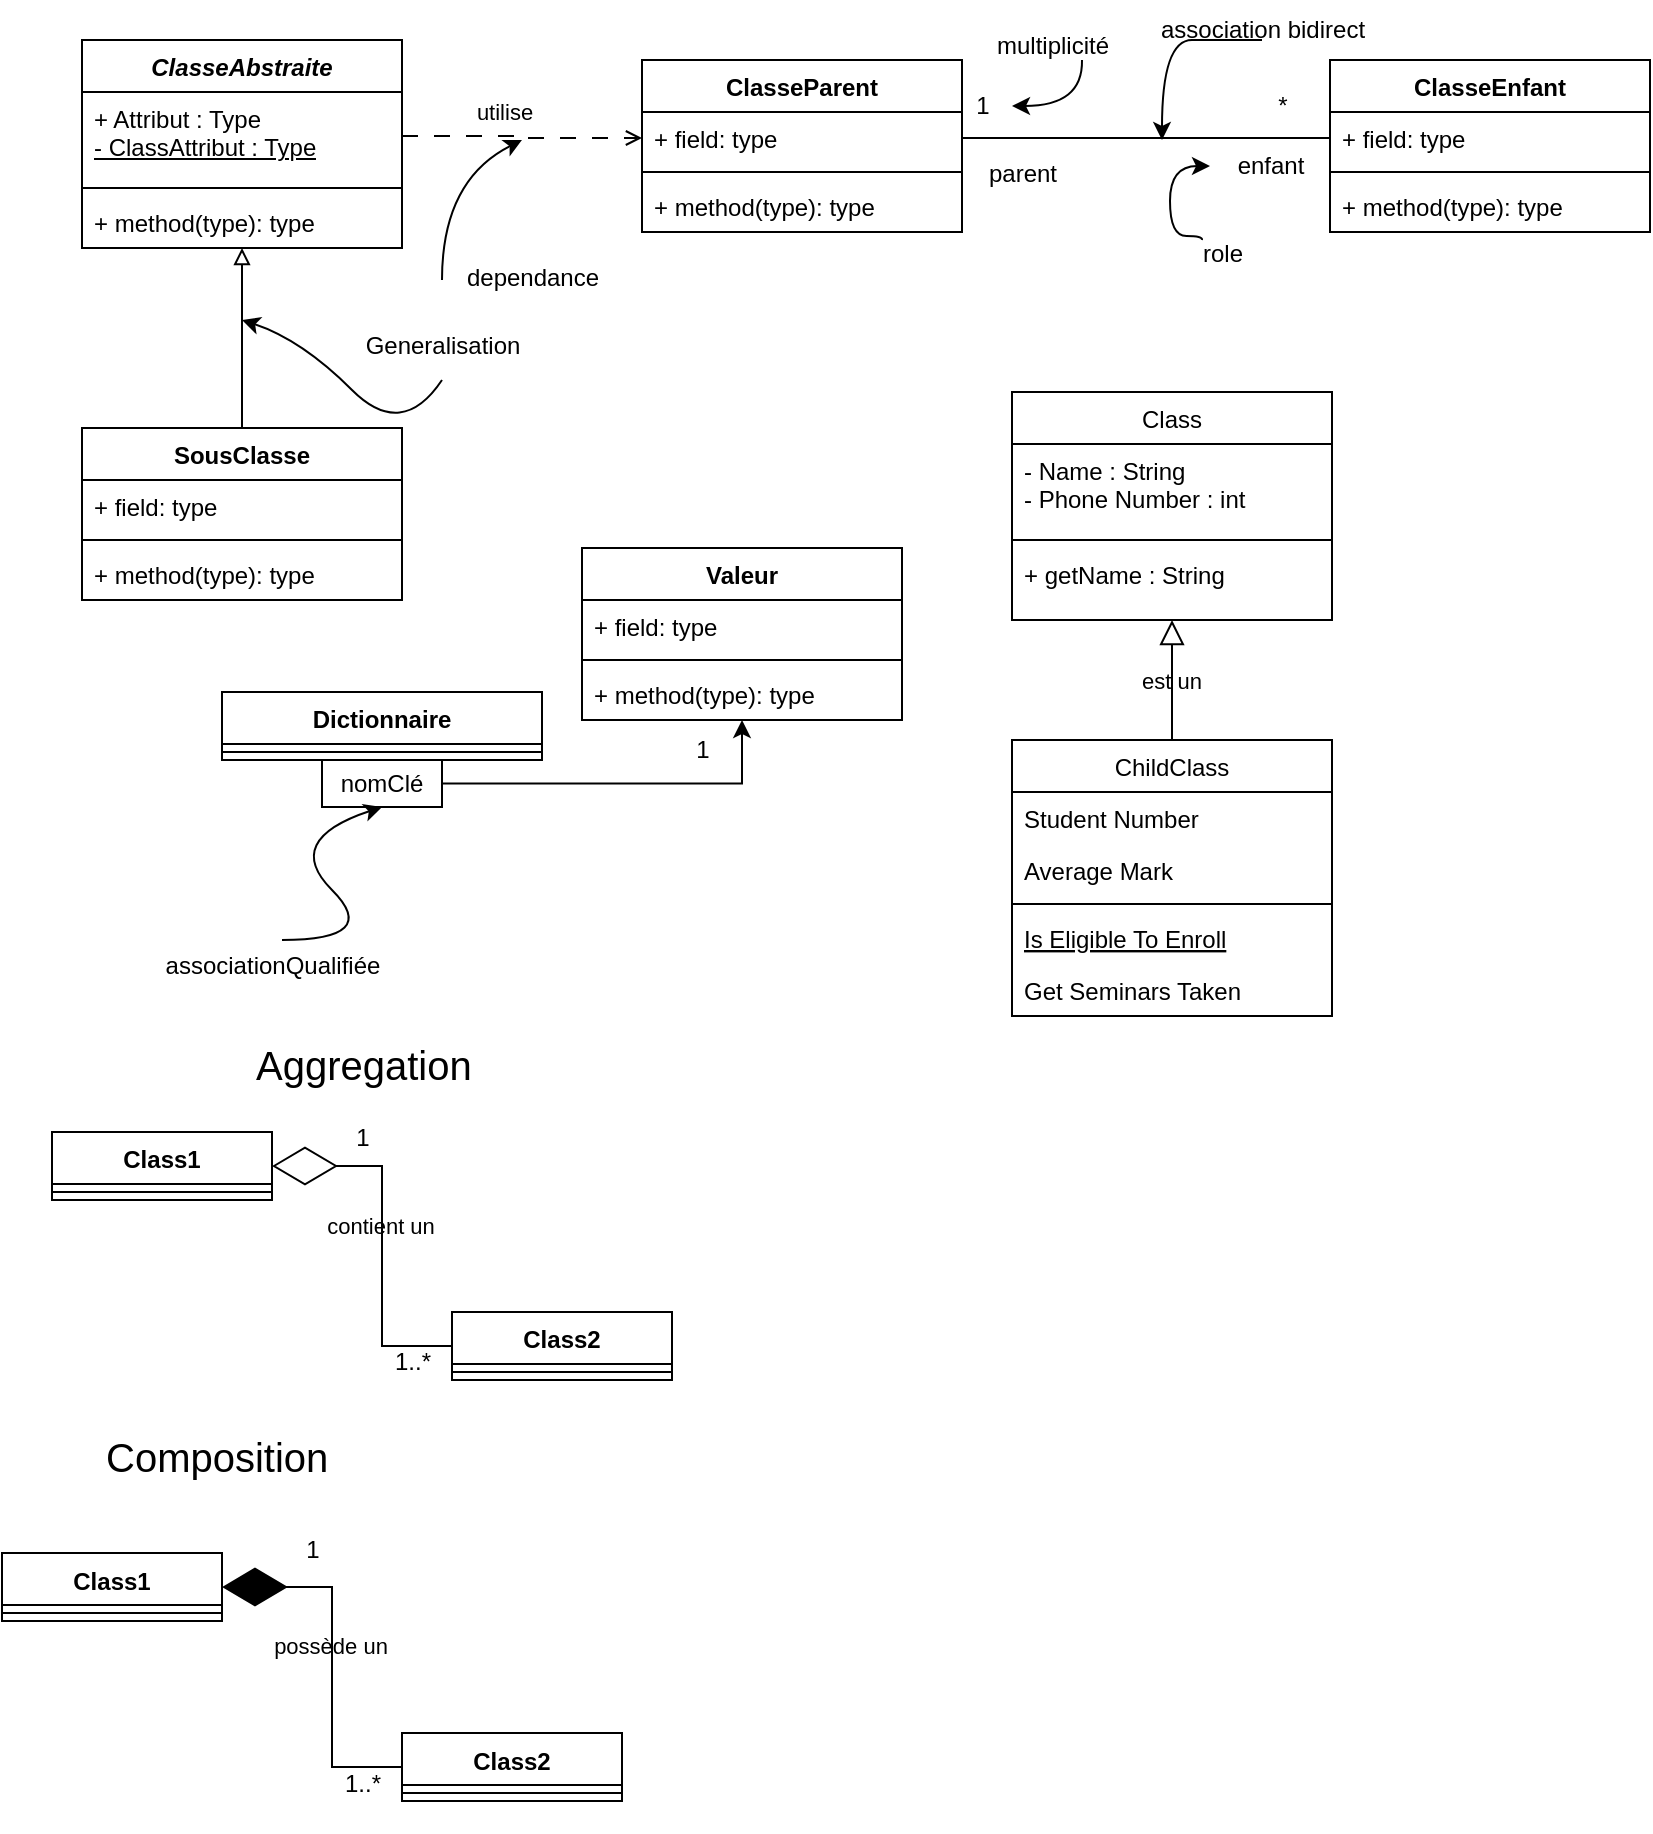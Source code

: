 <mxfile version="24.4.13" type="github">
  <diagram id="C5RBs43oDa-KdzZeNtuy" name="Page-1">
    <mxGraphModel dx="-116" dy="816" grid="1" gridSize="10" guides="1" tooltips="1" connect="1" arrows="1" fold="1" page="1" pageScale="1" pageWidth="827" pageHeight="1169" math="0" shadow="0">
      <root>
        <mxCell id="WIyWlLk6GJQsqaUBKTNV-0" />
        <mxCell id="WIyWlLk6GJQsqaUBKTNV-1" parent="WIyWlLk6GJQsqaUBKTNV-0" />
        <mxCell id="zkfFHV4jXpPFQw0GAbJ--6" value="ChildClass" style="swimlane;fontStyle=0;align=center;verticalAlign=top;childLayout=stackLayout;horizontal=1;startSize=26;horizontalStack=0;resizeParent=1;resizeLast=0;collapsible=1;marginBottom=0;rounded=0;shadow=0;strokeWidth=1;labelBackgroundColor=none;" parent="WIyWlLk6GJQsqaUBKTNV-1" vertex="1">
          <mxGeometry x="1335" y="370" width="160" height="138" as="geometry">
            <mxRectangle x="130" y="380" width="160" height="26" as="alternateBounds" />
          </mxGeometry>
        </mxCell>
        <mxCell id="zkfFHV4jXpPFQw0GAbJ--7" value="Student Number" style="text;align=left;verticalAlign=top;spacingLeft=4;spacingRight=4;overflow=hidden;rotatable=0;points=[[0,0.5],[1,0.5]];portConstraint=eastwest;labelBackgroundColor=none;" parent="zkfFHV4jXpPFQw0GAbJ--6" vertex="1">
          <mxGeometry y="26" width="160" height="26" as="geometry" />
        </mxCell>
        <mxCell id="zkfFHV4jXpPFQw0GAbJ--8" value="Average Mark" style="text;align=left;verticalAlign=top;spacingLeft=4;spacingRight=4;overflow=hidden;rotatable=0;points=[[0,0.5],[1,0.5]];portConstraint=eastwest;rounded=0;shadow=0;html=0;labelBackgroundColor=none;" parent="zkfFHV4jXpPFQw0GAbJ--6" vertex="1">
          <mxGeometry y="52" width="160" height="26" as="geometry" />
        </mxCell>
        <mxCell id="zkfFHV4jXpPFQw0GAbJ--9" value="" style="line;html=1;strokeWidth=1;align=left;verticalAlign=middle;spacingTop=-1;spacingLeft=3;spacingRight=3;rotatable=0;labelPosition=right;points=[];portConstraint=eastwest;labelBackgroundColor=none;" parent="zkfFHV4jXpPFQw0GAbJ--6" vertex="1">
          <mxGeometry y="78" width="160" height="8" as="geometry" />
        </mxCell>
        <mxCell id="zkfFHV4jXpPFQw0GAbJ--10" value="Is Eligible To Enroll" style="text;align=left;verticalAlign=top;spacingLeft=4;spacingRight=4;overflow=hidden;rotatable=0;points=[[0,0.5],[1,0.5]];portConstraint=eastwest;fontStyle=4;labelBackgroundColor=none;" parent="zkfFHV4jXpPFQw0GAbJ--6" vertex="1">
          <mxGeometry y="86" width="160" height="26" as="geometry" />
        </mxCell>
        <mxCell id="zkfFHV4jXpPFQw0GAbJ--11" value="Get Seminars Taken" style="text;align=left;verticalAlign=top;spacingLeft=4;spacingRight=4;overflow=hidden;rotatable=0;points=[[0,0.5],[1,0.5]];portConstraint=eastwest;labelBackgroundColor=none;" parent="zkfFHV4jXpPFQw0GAbJ--6" vertex="1">
          <mxGeometry y="112" width="160" height="26" as="geometry" />
        </mxCell>
        <mxCell id="zkfFHV4jXpPFQw0GAbJ--12" value="est un" style="endArrow=block;endSize=10;endFill=0;shadow=0;strokeWidth=1;rounded=0;curved=0;edgeStyle=elbowEdgeStyle;elbow=vertical;entryX=0.5;entryY=1;entryDx=0;entryDy=0;labelBackgroundColor=none;fontColor=default;" parent="WIyWlLk6GJQsqaUBKTNV-1" source="zkfFHV4jXpPFQw0GAbJ--6" target="9nbhjkckxSPG3qRFSimc-27" edge="1">
          <mxGeometry width="160" relative="1" as="geometry">
            <mxPoint x="1315" y="243" as="sourcePoint" />
            <mxPoint x="1315" y="243" as="targetPoint" />
          </mxGeometry>
        </mxCell>
        <mxCell id="9nbhjkckxSPG3qRFSimc-21" value="Class1" style="swimlane;fontStyle=1;align=center;verticalAlign=top;childLayout=stackLayout;horizontal=1;startSize=26;horizontalStack=0;resizeParent=1;resizeParentMax=0;resizeLast=0;collapsible=1;marginBottom=0;whiteSpace=wrap;html=1;labelBackgroundColor=none;" vertex="1" parent="WIyWlLk6GJQsqaUBKTNV-1">
          <mxGeometry x="855" y="566" width="110" height="34" as="geometry" />
        </mxCell>
        <mxCell id="9nbhjkckxSPG3qRFSimc-23" value="" style="line;strokeWidth=1;fillColor=none;align=left;verticalAlign=middle;spacingTop=-1;spacingLeft=3;spacingRight=3;rotatable=0;labelPosition=right;points=[];portConstraint=eastwest;labelBackgroundColor=none;" vertex="1" parent="9nbhjkckxSPG3qRFSimc-21">
          <mxGeometry y="26" width="110" height="8" as="geometry" />
        </mxCell>
        <mxCell id="9nbhjkckxSPG3qRFSimc-32" style="edgeStyle=orthogonalEdgeStyle;rounded=0;orthogonalLoop=1;jettySize=auto;html=1;entryX=1;entryY=0.5;entryDx=0;entryDy=0;endArrow=diamondThin;endFill=0;strokeWidth=1;endSize=30;labelBackgroundColor=none;fontColor=default;" edge="1" parent="WIyWlLk6GJQsqaUBKTNV-1" source="9nbhjkckxSPG3qRFSimc-25" target="9nbhjkckxSPG3qRFSimc-21">
          <mxGeometry relative="1" as="geometry" />
        </mxCell>
        <mxCell id="9nbhjkckxSPG3qRFSimc-33" value="contient un" style="edgeLabel;html=1;align=center;verticalAlign=middle;resizable=0;points=[];labelBackgroundColor=none;" vertex="1" connectable="0" parent="9nbhjkckxSPG3qRFSimc-32">
          <mxGeometry x="0.059" y="1" relative="1" as="geometry">
            <mxPoint as="offset" />
          </mxGeometry>
        </mxCell>
        <mxCell id="9nbhjkckxSPG3qRFSimc-25" value="Class2" style="swimlane;fontStyle=1;align=center;verticalAlign=top;childLayout=stackLayout;horizontal=1;startSize=26;horizontalStack=0;resizeParent=1;resizeParentMax=0;resizeLast=0;collapsible=1;marginBottom=0;whiteSpace=wrap;html=1;labelBackgroundColor=none;" vertex="1" parent="WIyWlLk6GJQsqaUBKTNV-1">
          <mxGeometry x="1055" y="656" width="110" height="34" as="geometry" />
        </mxCell>
        <mxCell id="9nbhjkckxSPG3qRFSimc-26" value="" style="line;strokeWidth=1;fillColor=none;align=left;verticalAlign=middle;spacingTop=-1;spacingLeft=3;spacingRight=3;rotatable=0;labelPosition=right;points=[];portConstraint=eastwest;labelBackgroundColor=none;" vertex="1" parent="9nbhjkckxSPG3qRFSimc-25">
          <mxGeometry y="26" width="110" height="8" as="geometry" />
        </mxCell>
        <mxCell id="9nbhjkckxSPG3qRFSimc-27" value="Class" style="swimlane;fontStyle=0;align=center;verticalAlign=top;childLayout=stackLayout;horizontal=1;startSize=26;horizontalStack=0;resizeParent=1;resizeLast=0;collapsible=1;marginBottom=0;rounded=0;shadow=0;strokeWidth=1;labelBackgroundColor=none;" vertex="1" parent="WIyWlLk6GJQsqaUBKTNV-1">
          <mxGeometry x="1335" y="196" width="160" height="114" as="geometry">
            <mxRectangle x="130" y="380" width="160" height="26" as="alternateBounds" />
          </mxGeometry>
        </mxCell>
        <mxCell id="9nbhjkckxSPG3qRFSimc-28" value="- Name : String&#xa;- Phone Number : int&#xa;" style="text;align=left;verticalAlign=top;spacingLeft=4;spacingRight=4;overflow=hidden;rotatable=0;points=[[0,0.5],[1,0.5]];portConstraint=eastwest;labelBackgroundColor=none;" vertex="1" parent="9nbhjkckxSPG3qRFSimc-27">
          <mxGeometry y="26" width="160" height="44" as="geometry" />
        </mxCell>
        <mxCell id="9nbhjkckxSPG3qRFSimc-29" value="" style="line;html=1;strokeWidth=1;align=left;verticalAlign=middle;spacingTop=-1;spacingLeft=3;spacingRight=3;rotatable=0;labelPosition=right;points=[];portConstraint=eastwest;labelBackgroundColor=none;" vertex="1" parent="9nbhjkckxSPG3qRFSimc-27">
          <mxGeometry y="70" width="160" height="8" as="geometry" />
        </mxCell>
        <mxCell id="9nbhjkckxSPG3qRFSimc-31" value="+ getName : String" style="text;align=left;verticalAlign=top;spacingLeft=4;spacingRight=4;overflow=hidden;rotatable=0;points=[[0,0.5],[1,0.5]];portConstraint=eastwest;labelBackgroundColor=none;" vertex="1" parent="9nbhjkckxSPG3qRFSimc-27">
          <mxGeometry y="78" width="160" height="26" as="geometry" />
        </mxCell>
        <mxCell id="9nbhjkckxSPG3qRFSimc-34" value="1..*" style="text;html=1;align=center;verticalAlign=middle;resizable=0;points=[];autosize=1;strokeColor=none;fillColor=none;labelBackgroundColor=none;" vertex="1" parent="WIyWlLk6GJQsqaUBKTNV-1">
          <mxGeometry x="1015" y="666" width="40" height="30" as="geometry" />
        </mxCell>
        <mxCell id="9nbhjkckxSPG3qRFSimc-35" value="1" style="text;html=1;align=center;verticalAlign=middle;resizable=0;points=[];autosize=1;strokeColor=none;fillColor=none;labelBackgroundColor=none;" vertex="1" parent="WIyWlLk6GJQsqaUBKTNV-1">
          <mxGeometry x="995" y="554" width="30" height="30" as="geometry" />
        </mxCell>
        <mxCell id="9nbhjkckxSPG3qRFSimc-36" value="Class1" style="swimlane;fontStyle=1;align=center;verticalAlign=top;childLayout=stackLayout;horizontal=1;startSize=26;horizontalStack=0;resizeParent=1;resizeParentMax=0;resizeLast=0;collapsible=1;marginBottom=0;whiteSpace=wrap;html=1;labelBackgroundColor=none;" vertex="1" parent="WIyWlLk6GJQsqaUBKTNV-1">
          <mxGeometry x="830" y="776.5" width="110" height="34" as="geometry" />
        </mxCell>
        <mxCell id="9nbhjkckxSPG3qRFSimc-37" value="" style="line;strokeWidth=1;fillColor=none;align=left;verticalAlign=middle;spacingTop=-1;spacingLeft=3;spacingRight=3;rotatable=0;labelPosition=right;points=[];portConstraint=eastwest;labelBackgroundColor=none;" vertex="1" parent="9nbhjkckxSPG3qRFSimc-36">
          <mxGeometry y="26" width="110" height="8" as="geometry" />
        </mxCell>
        <mxCell id="9nbhjkckxSPG3qRFSimc-38" style="edgeStyle=orthogonalEdgeStyle;rounded=0;orthogonalLoop=1;jettySize=auto;html=1;entryX=1;entryY=0.5;entryDx=0;entryDy=0;endArrow=diamondThin;endFill=1;strokeWidth=1;endSize=30;labelBackgroundColor=none;fontColor=default;" edge="1" parent="WIyWlLk6GJQsqaUBKTNV-1" source="9nbhjkckxSPG3qRFSimc-40" target="9nbhjkckxSPG3qRFSimc-36">
          <mxGeometry relative="1" as="geometry" />
        </mxCell>
        <mxCell id="9nbhjkckxSPG3qRFSimc-39" value="possède un" style="edgeLabel;html=1;align=center;verticalAlign=middle;resizable=0;points=[];labelBackgroundColor=none;" vertex="1" connectable="0" parent="9nbhjkckxSPG3qRFSimc-38">
          <mxGeometry x="0.059" y="1" relative="1" as="geometry">
            <mxPoint as="offset" />
          </mxGeometry>
        </mxCell>
        <mxCell id="9nbhjkckxSPG3qRFSimc-40" value="Class2" style="swimlane;fontStyle=1;align=center;verticalAlign=top;childLayout=stackLayout;horizontal=1;startSize=26;horizontalStack=0;resizeParent=1;resizeParentMax=0;resizeLast=0;collapsible=1;marginBottom=0;whiteSpace=wrap;html=1;labelBackgroundColor=none;" vertex="1" parent="WIyWlLk6GJQsqaUBKTNV-1">
          <mxGeometry x="1030" y="866.5" width="110" height="34" as="geometry" />
        </mxCell>
        <mxCell id="9nbhjkckxSPG3qRFSimc-41" value="" style="line;strokeWidth=1;fillColor=none;align=left;verticalAlign=middle;spacingTop=-1;spacingLeft=3;spacingRight=3;rotatable=0;labelPosition=right;points=[];portConstraint=eastwest;labelBackgroundColor=none;" vertex="1" parent="9nbhjkckxSPG3qRFSimc-40">
          <mxGeometry y="26" width="110" height="8" as="geometry" />
        </mxCell>
        <mxCell id="9nbhjkckxSPG3qRFSimc-42" value="1..*" style="text;html=1;align=center;verticalAlign=middle;resizable=0;points=[];autosize=1;strokeColor=none;fillColor=none;labelBackgroundColor=none;" vertex="1" parent="WIyWlLk6GJQsqaUBKTNV-1">
          <mxGeometry x="990" y="876.5" width="40" height="30" as="geometry" />
        </mxCell>
        <mxCell id="9nbhjkckxSPG3qRFSimc-43" value="1" style="text;html=1;align=center;verticalAlign=middle;resizable=0;points=[];autosize=1;strokeColor=none;fillColor=none;labelBackgroundColor=none;" vertex="1" parent="WIyWlLk6GJQsqaUBKTNV-1">
          <mxGeometry x="970" y="760" width="30" height="30" as="geometry" />
        </mxCell>
        <mxCell id="9nbhjkckxSPG3qRFSimc-69" value="&lt;font style=&quot;font-size: 20px;&quot;&gt;Aggregation&lt;/font&gt;" style="text;whiteSpace=wrap;html=1;labelBackgroundColor=none;" vertex="1" parent="WIyWlLk6GJQsqaUBKTNV-1">
          <mxGeometry x="955" y="514" width="110" height="50" as="geometry" />
        </mxCell>
        <mxCell id="9nbhjkckxSPG3qRFSimc-70" value="&lt;font style=&quot;font-size: 20px;&quot;&gt;Composition&lt;/font&gt;" style="text;whiteSpace=wrap;html=1;labelBackgroundColor=none;" vertex="1" parent="WIyWlLk6GJQsqaUBKTNV-1">
          <mxGeometry x="880" y="710" width="260" height="50" as="geometry" />
        </mxCell>
        <mxCell id="9nbhjkckxSPG3qRFSimc-93" value="&lt;i&gt;ClasseAbstraite&lt;/i&gt;" style="swimlane;fontStyle=1;align=center;verticalAlign=top;childLayout=stackLayout;horizontal=1;startSize=26;horizontalStack=0;resizeParent=1;resizeParentMax=0;resizeLast=0;collapsible=1;marginBottom=0;whiteSpace=wrap;html=1;labelBackgroundColor=none;" vertex="1" parent="WIyWlLk6GJQsqaUBKTNV-1">
          <mxGeometry x="870" y="20" width="160" height="104" as="geometry" />
        </mxCell>
        <mxCell id="9nbhjkckxSPG3qRFSimc-94" value="&lt;div&gt;+ Attribut : Type&lt;/div&gt;&lt;div&gt;&lt;u&gt;- ClassAttribut : Type&lt;/u&gt;&lt;br&gt;&lt;/div&gt;" style="text;strokeColor=none;fillColor=none;align=left;verticalAlign=top;spacingLeft=4;spacingRight=4;overflow=hidden;rotatable=0;points=[[0,0.5],[1,0.5]];portConstraint=eastwest;whiteSpace=wrap;html=1;labelBackgroundColor=none;" vertex="1" parent="9nbhjkckxSPG3qRFSimc-93">
          <mxGeometry y="26" width="160" height="44" as="geometry" />
        </mxCell>
        <mxCell id="9nbhjkckxSPG3qRFSimc-95" value="" style="line;strokeWidth=1;fillColor=none;align=left;verticalAlign=middle;spacingTop=-1;spacingLeft=3;spacingRight=3;rotatable=0;labelPosition=right;points=[];portConstraint=eastwest;labelBackgroundColor=none;" vertex="1" parent="9nbhjkckxSPG3qRFSimc-93">
          <mxGeometry y="70" width="160" height="8" as="geometry" />
        </mxCell>
        <mxCell id="9nbhjkckxSPG3qRFSimc-96" value="&lt;div&gt;+ method(type): type&lt;/div&gt;&lt;div&gt;&lt;br&gt;&lt;/div&gt;" style="text;strokeColor=none;fillColor=none;align=left;verticalAlign=top;spacingLeft=4;spacingRight=4;overflow=hidden;rotatable=0;points=[[0,0.5],[1,0.5]];portConstraint=eastwest;whiteSpace=wrap;html=1;labelBackgroundColor=none;" vertex="1" parent="9nbhjkckxSPG3qRFSimc-93">
          <mxGeometry y="78" width="160" height="26" as="geometry" />
        </mxCell>
        <mxCell id="9nbhjkckxSPG3qRFSimc-97" value="ClasseParent" style="swimlane;fontStyle=1;align=center;verticalAlign=top;childLayout=stackLayout;horizontal=1;startSize=26;horizontalStack=0;resizeParent=1;resizeParentMax=0;resizeLast=0;collapsible=1;marginBottom=0;whiteSpace=wrap;html=1;labelBackgroundColor=none;" vertex="1" parent="WIyWlLk6GJQsqaUBKTNV-1">
          <mxGeometry x="1150" y="30" width="160" height="86" as="geometry" />
        </mxCell>
        <mxCell id="9nbhjkckxSPG3qRFSimc-98" value="+ field: type" style="text;strokeColor=none;fillColor=none;align=left;verticalAlign=top;spacingLeft=4;spacingRight=4;overflow=hidden;rotatable=0;points=[[0,0.5],[1,0.5]];portConstraint=eastwest;whiteSpace=wrap;html=1;labelBackgroundColor=none;" vertex="1" parent="9nbhjkckxSPG3qRFSimc-97">
          <mxGeometry y="26" width="160" height="26" as="geometry" />
        </mxCell>
        <mxCell id="9nbhjkckxSPG3qRFSimc-99" value="" style="line;strokeWidth=1;fillColor=none;align=left;verticalAlign=middle;spacingTop=-1;spacingLeft=3;spacingRight=3;rotatable=0;labelPosition=right;points=[];portConstraint=eastwest;labelBackgroundColor=none;" vertex="1" parent="9nbhjkckxSPG3qRFSimc-97">
          <mxGeometry y="52" width="160" height="8" as="geometry" />
        </mxCell>
        <mxCell id="9nbhjkckxSPG3qRFSimc-100" value="+ method(type): type" style="text;strokeColor=none;fillColor=none;align=left;verticalAlign=top;spacingLeft=4;spacingRight=4;overflow=hidden;rotatable=0;points=[[0,0.5],[1,0.5]];portConstraint=eastwest;whiteSpace=wrap;html=1;labelBackgroundColor=none;" vertex="1" parent="9nbhjkckxSPG3qRFSimc-97">
          <mxGeometry y="60" width="160" height="26" as="geometry" />
        </mxCell>
        <mxCell id="9nbhjkckxSPG3qRFSimc-101" style="edgeStyle=orthogonalEdgeStyle;rounded=0;orthogonalLoop=1;jettySize=auto;html=1;entryX=0;entryY=0.5;entryDx=0;entryDy=0;dashed=1;dashPattern=8 8;endArrow=open;endFill=0;labelBackgroundColor=none;fontColor=default;" edge="1" parent="WIyWlLk6GJQsqaUBKTNV-1" source="9nbhjkckxSPG3qRFSimc-94" target="9nbhjkckxSPG3qRFSimc-98">
          <mxGeometry relative="1" as="geometry" />
        </mxCell>
        <mxCell id="9nbhjkckxSPG3qRFSimc-147" value="utilise" style="edgeLabel;html=1;align=center;verticalAlign=middle;resizable=0;points=[];" vertex="1" connectable="0" parent="9nbhjkckxSPG3qRFSimc-101">
          <mxGeometry x="0.297" y="6" relative="1" as="geometry">
            <mxPoint x="-27" y="-7" as="offset" />
          </mxGeometry>
        </mxCell>
        <mxCell id="9nbhjkckxSPG3qRFSimc-102" value="" style="curved=1;endArrow=classic;html=1;rounded=0;labelBackgroundColor=none;fontColor=default;" edge="1" parent="WIyWlLk6GJQsqaUBKTNV-1" source="9nbhjkckxSPG3qRFSimc-103">
          <mxGeometry width="50" height="50" relative="1" as="geometry">
            <mxPoint x="1050" y="140" as="sourcePoint" />
            <mxPoint x="1090" y="70" as="targetPoint" />
            <Array as="points">
              <mxPoint x="1050" y="140" />
              <mxPoint x="1050" y="90" />
            </Array>
          </mxGeometry>
        </mxCell>
        <mxCell id="9nbhjkckxSPG3qRFSimc-103" value="dependance" style="text;html=1;align=center;verticalAlign=middle;resizable=0;points=[];autosize=1;strokeColor=none;fillColor=none;labelBackgroundColor=none;" vertex="1" parent="WIyWlLk6GJQsqaUBKTNV-1">
          <mxGeometry x="1050" y="124" width="90" height="30" as="geometry" />
        </mxCell>
        <mxCell id="9nbhjkckxSPG3qRFSimc-104" value="ClasseEnfant" style="swimlane;fontStyle=1;align=center;verticalAlign=top;childLayout=stackLayout;horizontal=1;startSize=26;horizontalStack=0;resizeParent=1;resizeParentMax=0;resizeLast=0;collapsible=1;marginBottom=0;whiteSpace=wrap;html=1;labelBackgroundColor=none;" vertex="1" parent="WIyWlLk6GJQsqaUBKTNV-1">
          <mxGeometry x="1494" y="30" width="160" height="86" as="geometry" />
        </mxCell>
        <mxCell id="9nbhjkckxSPG3qRFSimc-105" value="+ field: type" style="text;strokeColor=none;fillColor=none;align=left;verticalAlign=top;spacingLeft=4;spacingRight=4;overflow=hidden;rotatable=0;points=[[0,0.5],[1,0.5]];portConstraint=eastwest;whiteSpace=wrap;html=1;labelBackgroundColor=none;" vertex="1" parent="9nbhjkckxSPG3qRFSimc-104">
          <mxGeometry y="26" width="160" height="26" as="geometry" />
        </mxCell>
        <mxCell id="9nbhjkckxSPG3qRFSimc-106" value="" style="line;strokeWidth=1;fillColor=none;align=left;verticalAlign=middle;spacingTop=-1;spacingLeft=3;spacingRight=3;rotatable=0;labelPosition=right;points=[];portConstraint=eastwest;labelBackgroundColor=none;" vertex="1" parent="9nbhjkckxSPG3qRFSimc-104">
          <mxGeometry y="52" width="160" height="8" as="geometry" />
        </mxCell>
        <mxCell id="9nbhjkckxSPG3qRFSimc-107" value="+ method(type): type" style="text;strokeColor=none;fillColor=none;align=left;verticalAlign=top;spacingLeft=4;spacingRight=4;overflow=hidden;rotatable=0;points=[[0,0.5],[1,0.5]];portConstraint=eastwest;whiteSpace=wrap;html=1;labelBackgroundColor=none;" vertex="1" parent="9nbhjkckxSPG3qRFSimc-104">
          <mxGeometry y="60" width="160" height="26" as="geometry" />
        </mxCell>
        <mxCell id="9nbhjkckxSPG3qRFSimc-108" style="edgeStyle=orthogonalEdgeStyle;rounded=0;orthogonalLoop=1;jettySize=auto;html=1;entryX=0;entryY=0.5;entryDx=0;entryDy=0;endArrow=none;endFill=0;labelBackgroundColor=none;fontColor=default;" edge="1" parent="WIyWlLk6GJQsqaUBKTNV-1" source="9nbhjkckxSPG3qRFSimc-98" target="9nbhjkckxSPG3qRFSimc-105">
          <mxGeometry relative="1" as="geometry" />
        </mxCell>
        <mxCell id="9nbhjkckxSPG3qRFSimc-115" style="edgeStyle=orthogonalEdgeStyle;rounded=0;orthogonalLoop=1;jettySize=auto;html=1;curved=1;startArrow=classic;startFill=1;endArrow=none;endFill=0;labelBackgroundColor=none;fontColor=default;" edge="1" parent="WIyWlLk6GJQsqaUBKTNV-1" source="9nbhjkckxSPG3qRFSimc-109">
          <mxGeometry relative="1" as="geometry">
            <mxPoint x="1370" y="30" as="targetPoint" />
          </mxGeometry>
        </mxCell>
        <mxCell id="9nbhjkckxSPG3qRFSimc-109" value="1" style="text;html=1;align=center;verticalAlign=middle;resizable=0;points=[];autosize=1;strokeColor=none;fillColor=none;labelBackgroundColor=none;" vertex="1" parent="WIyWlLk6GJQsqaUBKTNV-1">
          <mxGeometry x="1305" y="38" width="30" height="30" as="geometry" />
        </mxCell>
        <mxCell id="9nbhjkckxSPG3qRFSimc-110" value="parent" style="text;html=1;align=center;verticalAlign=middle;resizable=0;points=[];autosize=1;strokeColor=none;fillColor=none;labelBackgroundColor=none;" vertex="1" parent="WIyWlLk6GJQsqaUBKTNV-1">
          <mxGeometry x="1310" y="72" width="60" height="30" as="geometry" />
        </mxCell>
        <mxCell id="9nbhjkckxSPG3qRFSimc-111" value="*" style="text;html=1;align=center;verticalAlign=middle;resizable=0;points=[];autosize=1;strokeColor=none;fillColor=none;labelBackgroundColor=none;" vertex="1" parent="WIyWlLk6GJQsqaUBKTNV-1">
          <mxGeometry x="1455" y="38" width="30" height="30" as="geometry" />
        </mxCell>
        <mxCell id="9nbhjkckxSPG3qRFSimc-112" value="enfant" style="text;html=1;align=center;verticalAlign=middle;resizable=0;points=[];autosize=1;strokeColor=none;fillColor=none;labelBackgroundColor=none;" vertex="1" parent="WIyWlLk6GJQsqaUBKTNV-1">
          <mxGeometry x="1434" y="68" width="60" height="30" as="geometry" />
        </mxCell>
        <mxCell id="9nbhjkckxSPG3qRFSimc-113" value="" style="curved=1;endArrow=classic;html=1;rounded=0;labelBackgroundColor=none;fontColor=default;" edge="1" parent="WIyWlLk6GJQsqaUBKTNV-1">
          <mxGeometry width="50" height="50" relative="1" as="geometry">
            <mxPoint x="1460" y="20" as="sourcePoint" />
            <mxPoint x="1410" y="70" as="targetPoint" />
            <Array as="points">
              <mxPoint x="1440" y="20" />
              <mxPoint x="1410" y="20" />
            </Array>
          </mxGeometry>
        </mxCell>
        <mxCell id="9nbhjkckxSPG3qRFSimc-114" value="association bidirect" style="text;html=1;align=center;verticalAlign=middle;resizable=0;points=[];autosize=1;strokeColor=none;fillColor=none;labelBackgroundColor=none;" vertex="1" parent="WIyWlLk6GJQsqaUBKTNV-1">
          <mxGeometry x="1395" width="130" height="30" as="geometry" />
        </mxCell>
        <mxCell id="9nbhjkckxSPG3qRFSimc-117" value="multiplicité" style="text;html=1;align=center;verticalAlign=middle;resizable=0;points=[];autosize=1;strokeColor=none;fillColor=none;labelBackgroundColor=none;" vertex="1" parent="WIyWlLk6GJQsqaUBKTNV-1">
          <mxGeometry x="1315" y="8" width="80" height="30" as="geometry" />
        </mxCell>
        <mxCell id="9nbhjkckxSPG3qRFSimc-119" style="edgeStyle=orthogonalEdgeStyle;rounded=0;orthogonalLoop=1;jettySize=auto;html=1;curved=1;startArrow=classic;startFill=1;endArrow=none;endFill=0;labelBackgroundColor=none;fontColor=default;" edge="1" parent="WIyWlLk6GJQsqaUBKTNV-1" source="9nbhjkckxSPG3qRFSimc-112">
          <mxGeometry relative="1" as="geometry">
            <mxPoint x="1430" y="120" as="targetPoint" />
            <mxPoint x="1447.26" y="106" as="sourcePoint" />
          </mxGeometry>
        </mxCell>
        <mxCell id="9nbhjkckxSPG3qRFSimc-120" value="role" style="text;html=1;align=center;verticalAlign=middle;resizable=0;points=[];autosize=1;strokeColor=none;fillColor=none;labelBackgroundColor=none;" vertex="1" parent="WIyWlLk6GJQsqaUBKTNV-1">
          <mxGeometry x="1420" y="112" width="40" height="30" as="geometry" />
        </mxCell>
        <mxCell id="9nbhjkckxSPG3qRFSimc-125" style="edgeStyle=orthogonalEdgeStyle;rounded=0;orthogonalLoop=1;jettySize=auto;html=1;endArrow=block;endFill=0;labelBackgroundColor=none;fontColor=default;" edge="1" parent="WIyWlLk6GJQsqaUBKTNV-1" source="9nbhjkckxSPG3qRFSimc-121" target="9nbhjkckxSPG3qRFSimc-93">
          <mxGeometry relative="1" as="geometry" />
        </mxCell>
        <mxCell id="9nbhjkckxSPG3qRFSimc-121" value="SousClasse" style="swimlane;fontStyle=1;align=center;verticalAlign=top;childLayout=stackLayout;horizontal=1;startSize=26;horizontalStack=0;resizeParent=1;resizeParentMax=0;resizeLast=0;collapsible=1;marginBottom=0;whiteSpace=wrap;html=1;labelBackgroundColor=none;" vertex="1" parent="WIyWlLk6GJQsqaUBKTNV-1">
          <mxGeometry x="870" y="214" width="160" height="86" as="geometry" />
        </mxCell>
        <mxCell id="9nbhjkckxSPG3qRFSimc-122" value="+ field: type" style="text;strokeColor=none;fillColor=none;align=left;verticalAlign=top;spacingLeft=4;spacingRight=4;overflow=hidden;rotatable=0;points=[[0,0.5],[1,0.5]];portConstraint=eastwest;whiteSpace=wrap;html=1;labelBackgroundColor=none;" vertex="1" parent="9nbhjkckxSPG3qRFSimc-121">
          <mxGeometry y="26" width="160" height="26" as="geometry" />
        </mxCell>
        <mxCell id="9nbhjkckxSPG3qRFSimc-123" value="" style="line;strokeWidth=1;fillColor=none;align=left;verticalAlign=middle;spacingTop=-1;spacingLeft=3;spacingRight=3;rotatable=0;labelPosition=right;points=[];portConstraint=eastwest;labelBackgroundColor=none;" vertex="1" parent="9nbhjkckxSPG3qRFSimc-121">
          <mxGeometry y="52" width="160" height="8" as="geometry" />
        </mxCell>
        <mxCell id="9nbhjkckxSPG3qRFSimc-124" value="+ method(type): type" style="text;strokeColor=none;fillColor=none;align=left;verticalAlign=top;spacingLeft=4;spacingRight=4;overflow=hidden;rotatable=0;points=[[0,0.5],[1,0.5]];portConstraint=eastwest;whiteSpace=wrap;html=1;labelBackgroundColor=none;" vertex="1" parent="9nbhjkckxSPG3qRFSimc-121">
          <mxGeometry y="60" width="160" height="26" as="geometry" />
        </mxCell>
        <mxCell id="9nbhjkckxSPG3qRFSimc-126" value="" style="curved=1;endArrow=classic;html=1;rounded=0;labelBackgroundColor=none;fontColor=default;" edge="1" parent="WIyWlLk6GJQsqaUBKTNV-1">
          <mxGeometry width="50" height="50" relative="1" as="geometry">
            <mxPoint x="1050" y="190" as="sourcePoint" />
            <mxPoint x="950" y="160" as="targetPoint" />
            <Array as="points">
              <mxPoint x="1030" y="220" />
              <mxPoint x="980" y="170" />
            </Array>
          </mxGeometry>
        </mxCell>
        <mxCell id="9nbhjkckxSPG3qRFSimc-127" value="Generalisation" style="text;html=1;align=center;verticalAlign=middle;resizable=0;points=[];autosize=1;strokeColor=none;fillColor=none;labelBackgroundColor=none;" vertex="1" parent="WIyWlLk6GJQsqaUBKTNV-1">
          <mxGeometry x="1000" y="158" width="100" height="30" as="geometry" />
        </mxCell>
        <mxCell id="9nbhjkckxSPG3qRFSimc-133" value="Dictionnaire" style="swimlane;fontStyle=1;align=center;verticalAlign=top;childLayout=stackLayout;horizontal=1;startSize=26;horizontalStack=0;resizeParent=1;resizeParentMax=0;resizeLast=0;collapsible=1;marginBottom=0;whiteSpace=wrap;html=1;labelBackgroundColor=none;" vertex="1" parent="WIyWlLk6GJQsqaUBKTNV-1">
          <mxGeometry x="940" y="346" width="160" height="34" as="geometry" />
        </mxCell>
        <mxCell id="9nbhjkckxSPG3qRFSimc-135" value="" style="line;strokeWidth=1;fillColor=none;align=left;verticalAlign=middle;spacingTop=-1;spacingLeft=3;spacingRight=3;rotatable=0;labelPosition=right;points=[];portConstraint=eastwest;labelBackgroundColor=none;" vertex="1" parent="9nbhjkckxSPG3qRFSimc-133">
          <mxGeometry y="26" width="160" height="8" as="geometry" />
        </mxCell>
        <mxCell id="9nbhjkckxSPG3qRFSimc-142" style="edgeStyle=orthogonalEdgeStyle;rounded=0;orthogonalLoop=1;jettySize=auto;html=1;labelBackgroundColor=none;fontColor=default;" edge="1" parent="WIyWlLk6GJQsqaUBKTNV-1" source="9nbhjkckxSPG3qRFSimc-137" target="9nbhjkckxSPG3qRFSimc-138">
          <mxGeometry relative="1" as="geometry" />
        </mxCell>
        <mxCell id="9nbhjkckxSPG3qRFSimc-137" value="nomClé" style="rounded=0;whiteSpace=wrap;html=1;labelBackgroundColor=none;" vertex="1" parent="WIyWlLk6GJQsqaUBKTNV-1">
          <mxGeometry x="990" y="380" width="60" height="23.5" as="geometry" />
        </mxCell>
        <mxCell id="9nbhjkckxSPG3qRFSimc-138" value="Valeur" style="swimlane;fontStyle=1;align=center;verticalAlign=top;childLayout=stackLayout;horizontal=1;startSize=26;horizontalStack=0;resizeParent=1;resizeParentMax=0;resizeLast=0;collapsible=1;marginBottom=0;whiteSpace=wrap;html=1;labelBackgroundColor=none;" vertex="1" parent="WIyWlLk6GJQsqaUBKTNV-1">
          <mxGeometry x="1120" y="274" width="160" height="86" as="geometry" />
        </mxCell>
        <mxCell id="9nbhjkckxSPG3qRFSimc-139" value="+ field: type" style="text;strokeColor=none;fillColor=none;align=left;verticalAlign=top;spacingLeft=4;spacingRight=4;overflow=hidden;rotatable=0;points=[[0,0.5],[1,0.5]];portConstraint=eastwest;whiteSpace=wrap;html=1;labelBackgroundColor=none;" vertex="1" parent="9nbhjkckxSPG3qRFSimc-138">
          <mxGeometry y="26" width="160" height="26" as="geometry" />
        </mxCell>
        <mxCell id="9nbhjkckxSPG3qRFSimc-140" value="" style="line;strokeWidth=1;fillColor=none;align=left;verticalAlign=middle;spacingTop=-1;spacingLeft=3;spacingRight=3;rotatable=0;labelPosition=right;points=[];portConstraint=eastwest;labelBackgroundColor=none;" vertex="1" parent="9nbhjkckxSPG3qRFSimc-138">
          <mxGeometry y="52" width="160" height="8" as="geometry" />
        </mxCell>
        <mxCell id="9nbhjkckxSPG3qRFSimc-141" value="+ method(type): type" style="text;strokeColor=none;fillColor=none;align=left;verticalAlign=top;spacingLeft=4;spacingRight=4;overflow=hidden;rotatable=0;points=[[0,0.5],[1,0.5]];portConstraint=eastwest;whiteSpace=wrap;html=1;labelBackgroundColor=none;" vertex="1" parent="9nbhjkckxSPG3qRFSimc-138">
          <mxGeometry y="60" width="160" height="26" as="geometry" />
        </mxCell>
        <mxCell id="9nbhjkckxSPG3qRFSimc-143" value="" style="curved=1;endArrow=classic;html=1;rounded=0;entryX=0.5;entryY=1;entryDx=0;entryDy=0;labelBackgroundColor=none;fontColor=default;" edge="1" parent="WIyWlLk6GJQsqaUBKTNV-1" target="9nbhjkckxSPG3qRFSimc-137">
          <mxGeometry width="50" height="50" relative="1" as="geometry">
            <mxPoint x="970" y="470" as="sourcePoint" />
            <mxPoint x="1020" y="420" as="targetPoint" />
            <Array as="points">
              <mxPoint x="1020" y="470" />
              <mxPoint x="970" y="420" />
            </Array>
          </mxGeometry>
        </mxCell>
        <mxCell id="9nbhjkckxSPG3qRFSimc-144" value="associationQualifiée" style="text;html=1;align=center;verticalAlign=middle;resizable=0;points=[];autosize=1;strokeColor=none;fillColor=none;labelBackgroundColor=none;" vertex="1" parent="WIyWlLk6GJQsqaUBKTNV-1">
          <mxGeometry x="900" y="468" width="130" height="30" as="geometry" />
        </mxCell>
        <mxCell id="9nbhjkckxSPG3qRFSimc-145" value="1" style="text;html=1;align=center;verticalAlign=middle;resizable=0;points=[];autosize=1;strokeColor=none;fillColor=none;labelBackgroundColor=none;" vertex="1" parent="WIyWlLk6GJQsqaUBKTNV-1">
          <mxGeometry x="1165" y="360" width="30" height="30" as="geometry" />
        </mxCell>
      </root>
    </mxGraphModel>
  </diagram>
</mxfile>
